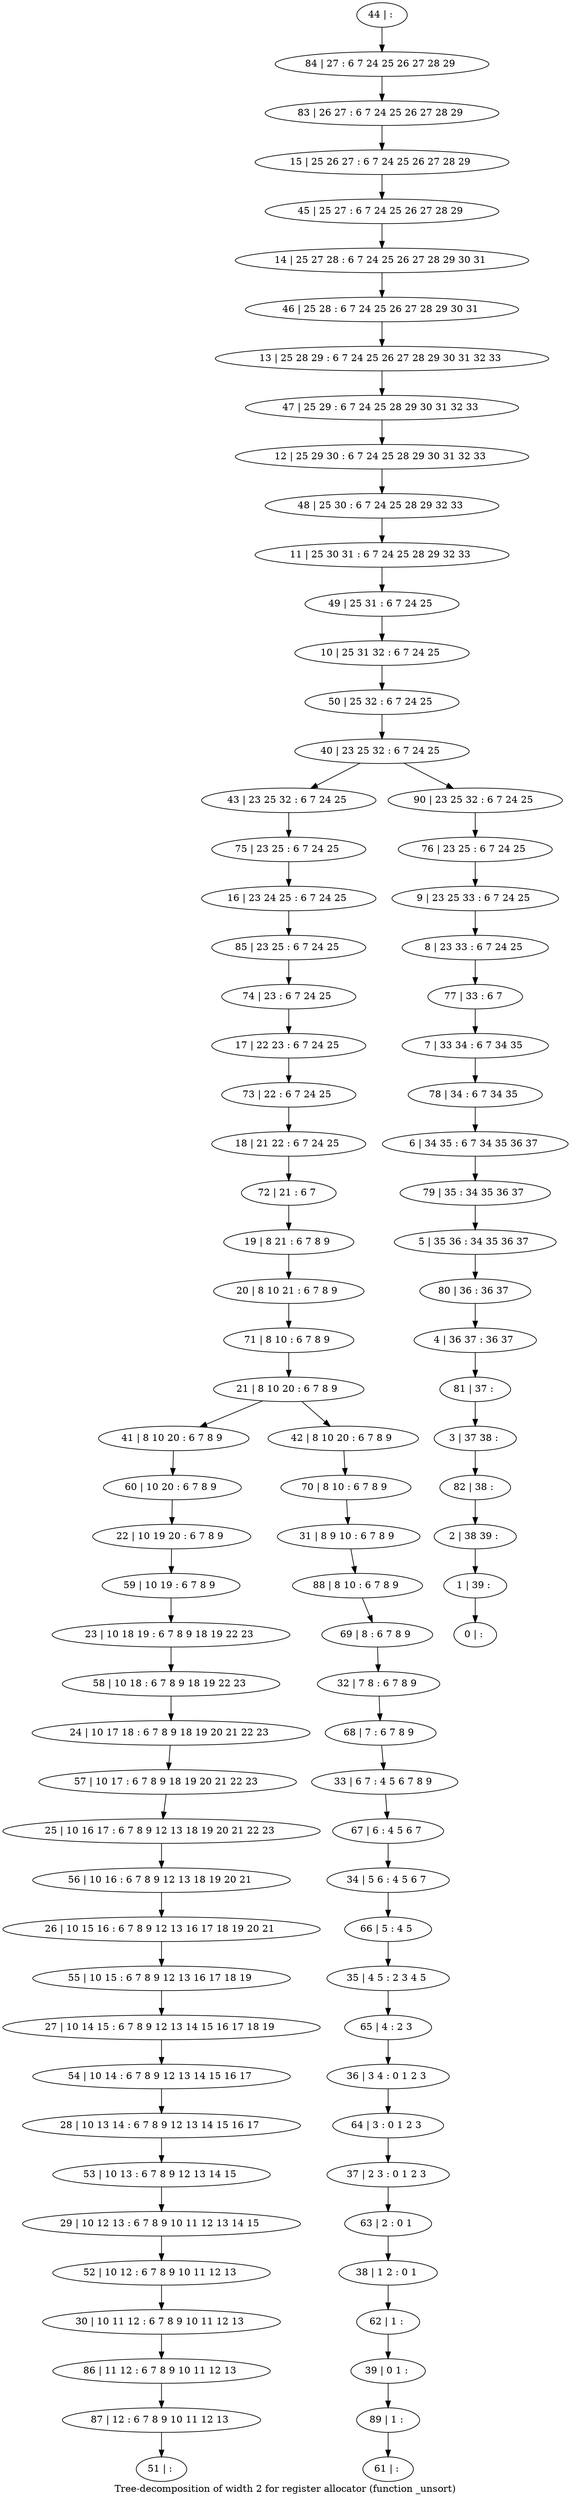 digraph G {
graph [label="Tree-decomposition of width 2 for register allocator (function _unsort)"]
0[label="0 | : "];
1[label="1 | 39 : "];
2[label="2 | 38 39 : "];
3[label="3 | 37 38 : "];
4[label="4 | 36 37 : 36 37 "];
5[label="5 | 35 36 : 34 35 36 37 "];
6[label="6 | 34 35 : 6 7 34 35 36 37 "];
7[label="7 | 33 34 : 6 7 34 35 "];
8[label="8 | 23 33 : 6 7 24 25 "];
9[label="9 | 23 25 33 : 6 7 24 25 "];
10[label="10 | 25 31 32 : 6 7 24 25 "];
11[label="11 | 25 30 31 : 6 7 24 25 28 29 32 33 "];
12[label="12 | 25 29 30 : 6 7 24 25 28 29 30 31 32 33 "];
13[label="13 | 25 28 29 : 6 7 24 25 26 27 28 29 30 31 32 33 "];
14[label="14 | 25 27 28 : 6 7 24 25 26 27 28 29 30 31 "];
15[label="15 | 25 26 27 : 6 7 24 25 26 27 28 29 "];
16[label="16 | 23 24 25 : 6 7 24 25 "];
17[label="17 | 22 23 : 6 7 24 25 "];
18[label="18 | 21 22 : 6 7 24 25 "];
19[label="19 | 8 21 : 6 7 8 9 "];
20[label="20 | 8 10 21 : 6 7 8 9 "];
21[label="21 | 8 10 20 : 6 7 8 9 "];
22[label="22 | 10 19 20 : 6 7 8 9 "];
23[label="23 | 10 18 19 : 6 7 8 9 18 19 22 23 "];
24[label="24 | 10 17 18 : 6 7 8 9 18 19 20 21 22 23 "];
25[label="25 | 10 16 17 : 6 7 8 9 12 13 18 19 20 21 22 23 "];
26[label="26 | 10 15 16 : 6 7 8 9 12 13 16 17 18 19 20 21 "];
27[label="27 | 10 14 15 : 6 7 8 9 12 13 14 15 16 17 18 19 "];
28[label="28 | 10 13 14 : 6 7 8 9 12 13 14 15 16 17 "];
29[label="29 | 10 12 13 : 6 7 8 9 10 11 12 13 14 15 "];
30[label="30 | 10 11 12 : 6 7 8 9 10 11 12 13 "];
31[label="31 | 8 9 10 : 6 7 8 9 "];
32[label="32 | 7 8 : 6 7 8 9 "];
33[label="33 | 6 7 : 4 5 6 7 8 9 "];
34[label="34 | 5 6 : 4 5 6 7 "];
35[label="35 | 4 5 : 2 3 4 5 "];
36[label="36 | 3 4 : 0 1 2 3 "];
37[label="37 | 2 3 : 0 1 2 3 "];
38[label="38 | 1 2 : 0 1 "];
39[label="39 | 0 1 : "];
40[label="40 | 23 25 32 : 6 7 24 25 "];
41[label="41 | 8 10 20 : 6 7 8 9 "];
42[label="42 | 8 10 20 : 6 7 8 9 "];
43[label="43 | 23 25 32 : 6 7 24 25 "];
44[label="44 | : "];
45[label="45 | 25 27 : 6 7 24 25 26 27 28 29 "];
46[label="46 | 25 28 : 6 7 24 25 26 27 28 29 30 31 "];
47[label="47 | 25 29 : 6 7 24 25 28 29 30 31 32 33 "];
48[label="48 | 25 30 : 6 7 24 25 28 29 32 33 "];
49[label="49 | 25 31 : 6 7 24 25 "];
50[label="50 | 25 32 : 6 7 24 25 "];
51[label="51 | : "];
52[label="52 | 10 12 : 6 7 8 9 10 11 12 13 "];
53[label="53 | 10 13 : 6 7 8 9 12 13 14 15 "];
54[label="54 | 10 14 : 6 7 8 9 12 13 14 15 16 17 "];
55[label="55 | 10 15 : 6 7 8 9 12 13 16 17 18 19 "];
56[label="56 | 10 16 : 6 7 8 9 12 13 18 19 20 21 "];
57[label="57 | 10 17 : 6 7 8 9 18 19 20 21 22 23 "];
58[label="58 | 10 18 : 6 7 8 9 18 19 22 23 "];
59[label="59 | 10 19 : 6 7 8 9 "];
60[label="60 | 10 20 : 6 7 8 9 "];
61[label="61 | : "];
62[label="62 | 1 : "];
63[label="63 | 2 : 0 1 "];
64[label="64 | 3 : 0 1 2 3 "];
65[label="65 | 4 : 2 3 "];
66[label="66 | 5 : 4 5 "];
67[label="67 | 6 : 4 5 6 7 "];
68[label="68 | 7 : 6 7 8 9 "];
69[label="69 | 8 : 6 7 8 9 "];
70[label="70 | 8 10 : 6 7 8 9 "];
71[label="71 | 8 10 : 6 7 8 9 "];
72[label="72 | 21 : 6 7 "];
73[label="73 | 22 : 6 7 24 25 "];
74[label="74 | 23 : 6 7 24 25 "];
75[label="75 | 23 25 : 6 7 24 25 "];
76[label="76 | 23 25 : 6 7 24 25 "];
77[label="77 | 33 : 6 7 "];
78[label="78 | 34 : 6 7 34 35 "];
79[label="79 | 35 : 34 35 36 37 "];
80[label="80 | 36 : 36 37 "];
81[label="81 | 37 : "];
82[label="82 | 38 : "];
83[label="83 | 26 27 : 6 7 24 25 26 27 28 29 "];
84[label="84 | 27 : 6 7 24 25 26 27 28 29 "];
85[label="85 | 23 25 : 6 7 24 25 "];
86[label="86 | 11 12 : 6 7 8 9 10 11 12 13 "];
87[label="87 | 12 : 6 7 8 9 10 11 12 13 "];
88[label="88 | 8 10 : 6 7 8 9 "];
89[label="89 | 1 : "];
90[label="90 | 23 25 32 : 6 7 24 25 "];
19->20 ;
21->41 ;
21->42 ;
52->30 ;
29->52 ;
53->29 ;
28->53 ;
54->28 ;
27->54 ;
55->27 ;
26->55 ;
56->26 ;
25->56 ;
57->25 ;
24->57 ;
58->24 ;
23->58 ;
59->23 ;
22->59 ;
60->22 ;
41->60 ;
62->39 ;
38->62 ;
63->38 ;
37->63 ;
64->37 ;
36->64 ;
65->36 ;
35->65 ;
66->35 ;
34->66 ;
67->34 ;
33->67 ;
68->33 ;
32->68 ;
69->32 ;
70->31 ;
42->70 ;
71->21 ;
20->71 ;
72->19 ;
18->72 ;
73->18 ;
17->73 ;
74->17 ;
75->16 ;
43->75 ;
85->74 ;
16->85 ;
30->86 ;
87->51 ;
86->87 ;
88->69 ;
31->88 ;
89->61 ;
39->89 ;
44->84 ;
84->83 ;
83->15 ;
15->45 ;
45->14 ;
14->46 ;
46->13 ;
13->47 ;
47->12 ;
12->48 ;
48->11 ;
11->49 ;
49->10 ;
10->50 ;
50->40 ;
76->9 ;
9->8 ;
8->77 ;
77->7 ;
7->78 ;
78->6 ;
6->79 ;
79->5 ;
5->80 ;
80->4 ;
4->81 ;
81->3 ;
3->82 ;
82->2 ;
2->1 ;
1->0 ;
90->76 ;
40->43 ;
40->90 ;
}
